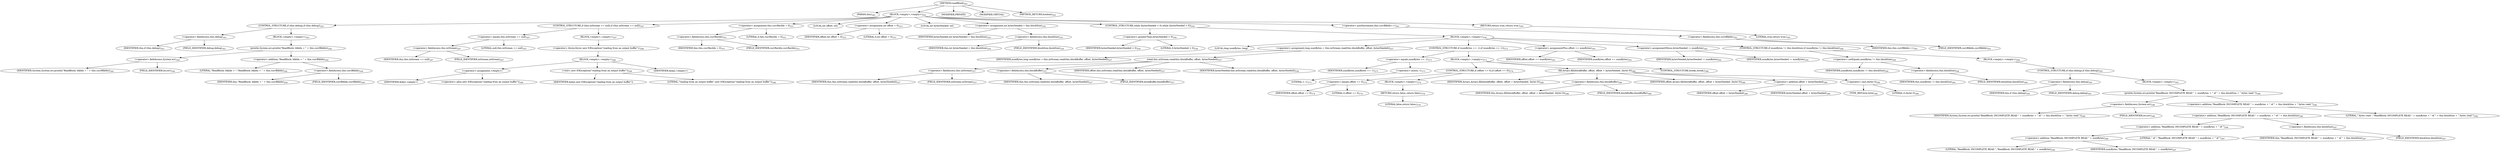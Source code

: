 digraph "readBlock" {  
"520" [label = <(METHOD,readBlock)<SUB>242</SUB>> ]
"66" [label = <(PARAM,this)<SUB>242</SUB>> ]
"521" [label = <(BLOCK,&lt;empty&gt;,&lt;empty&gt;)<SUB>242</SUB>> ]
"522" [label = <(CONTROL_STRUCTURE,if (this.debug),if (this.debug))<SUB>243</SUB>> ]
"523" [label = <(&lt;operator&gt;.fieldAccess,this.debug)<SUB>243</SUB>> ]
"65" [label = <(IDENTIFIER,this,if (this.debug))<SUB>243</SUB>> ]
"524" [label = <(FIELD_IDENTIFIER,debug,debug)<SUB>243</SUB>> ]
"525" [label = <(BLOCK,&lt;empty&gt;,&lt;empty&gt;)<SUB>243</SUB>> ]
"526" [label = <(println,System.err.println(&quot;ReadBlock: blkIdx = &quot; + this.currBlkIdx))<SUB>244</SUB>> ]
"527" [label = <(&lt;operator&gt;.fieldAccess,System.err)<SUB>244</SUB>> ]
"528" [label = <(IDENTIFIER,System,System.err.println(&quot;ReadBlock: blkIdx = &quot; + this.currBlkIdx))<SUB>244</SUB>> ]
"529" [label = <(FIELD_IDENTIFIER,err,err)<SUB>244</SUB>> ]
"530" [label = <(&lt;operator&gt;.addition,&quot;ReadBlock: blkIdx = &quot; + this.currBlkIdx)<SUB>244</SUB>> ]
"531" [label = <(LITERAL,&quot;ReadBlock: blkIdx = &quot;,&quot;ReadBlock: blkIdx = &quot; + this.currBlkIdx)<SUB>244</SUB>> ]
"532" [label = <(&lt;operator&gt;.fieldAccess,this.currBlkIdx)<SUB>244</SUB>> ]
"67" [label = <(IDENTIFIER,this,&quot;ReadBlock: blkIdx = &quot; + this.currBlkIdx)<SUB>244</SUB>> ]
"533" [label = <(FIELD_IDENTIFIER,currBlkIdx,currBlkIdx)<SUB>244</SUB>> ]
"534" [label = <(CONTROL_STRUCTURE,if (this.inStream == null),if (this.inStream == null))<SUB>247</SUB>> ]
"535" [label = <(&lt;operator&gt;.equals,this.inStream == null)<SUB>247</SUB>> ]
"536" [label = <(&lt;operator&gt;.fieldAccess,this.inStream)<SUB>247</SUB>> ]
"68" [label = <(IDENTIFIER,this,this.inStream == null)<SUB>247</SUB>> ]
"537" [label = <(FIELD_IDENTIFIER,inStream,inStream)<SUB>247</SUB>> ]
"538" [label = <(LITERAL,null,this.inStream == null)<SUB>247</SUB>> ]
"539" [label = <(BLOCK,&lt;empty&gt;,&lt;empty&gt;)<SUB>247</SUB>> ]
"540" [label = <(&lt;operator&gt;.throw,throw new IOException(&quot;reading from an output buffer&quot;);)<SUB>248</SUB>> ]
"541" [label = <(BLOCK,&lt;empty&gt;,&lt;empty&gt;)<SUB>248</SUB>> ]
"542" [label = <(&lt;operator&gt;.assignment,&lt;empty&gt;)> ]
"543" [label = <(IDENTIFIER,$obj2,&lt;empty&gt;)> ]
"544" [label = <(&lt;operator&gt;.alloc,new IOException(&quot;reading from an output buffer&quot;))<SUB>248</SUB>> ]
"545" [label = <(&lt;init&gt;,new IOException(&quot;reading from an output buffer&quot;))<SUB>248</SUB>> ]
"546" [label = <(IDENTIFIER,$obj2,new IOException(&quot;reading from an output buffer&quot;))> ]
"547" [label = <(LITERAL,&quot;reading from an output buffer&quot;,new IOException(&quot;reading from an output buffer&quot;))<SUB>248</SUB>> ]
"548" [label = <(IDENTIFIER,$obj2,&lt;empty&gt;)> ]
"549" [label = <(&lt;operator&gt;.assignment,this.currRecIdx = 0)<SUB>251</SUB>> ]
"550" [label = <(&lt;operator&gt;.fieldAccess,this.currRecIdx)<SUB>251</SUB>> ]
"69" [label = <(IDENTIFIER,this,this.currRecIdx = 0)<SUB>251</SUB>> ]
"551" [label = <(FIELD_IDENTIFIER,currRecIdx,currRecIdx)<SUB>251</SUB>> ]
"552" [label = <(LITERAL,0,this.currRecIdx = 0)<SUB>251</SUB>> ]
"553" [label = <(LOCAL,int offset: int)> ]
"554" [label = <(&lt;operator&gt;.assignment,int offset = 0)<SUB>253</SUB>> ]
"555" [label = <(IDENTIFIER,offset,int offset = 0)<SUB>253</SUB>> ]
"556" [label = <(LITERAL,0,int offset = 0)<SUB>253</SUB>> ]
"557" [label = <(LOCAL,int bytesNeeded: int)> ]
"558" [label = <(&lt;operator&gt;.assignment,int bytesNeeded = this.blockSize)<SUB>254</SUB>> ]
"559" [label = <(IDENTIFIER,bytesNeeded,int bytesNeeded = this.blockSize)<SUB>254</SUB>> ]
"560" [label = <(&lt;operator&gt;.fieldAccess,this.blockSize)<SUB>254</SUB>> ]
"70" [label = <(IDENTIFIER,this,int bytesNeeded = this.blockSize)<SUB>254</SUB>> ]
"561" [label = <(FIELD_IDENTIFIER,blockSize,blockSize)<SUB>254</SUB>> ]
"562" [label = <(CONTROL_STRUCTURE,while (bytesNeeded &gt; 0),while (bytesNeeded &gt; 0))<SUB>256</SUB>> ]
"563" [label = <(&lt;operator&gt;.greaterThan,bytesNeeded &gt; 0)<SUB>256</SUB>> ]
"564" [label = <(IDENTIFIER,bytesNeeded,bytesNeeded &gt; 0)<SUB>256</SUB>> ]
"565" [label = <(LITERAL,0,bytesNeeded &gt; 0)<SUB>256</SUB>> ]
"566" [label = <(BLOCK,&lt;empty&gt;,&lt;empty&gt;)<SUB>256</SUB>> ]
"567" [label = <(LOCAL,long numBytes: long)> ]
"568" [label = <(&lt;operator&gt;.assignment,long numBytes = this.inStream.read(this.blockBuffer, offset, bytesNeeded))<SUB>257</SUB>> ]
"569" [label = <(IDENTIFIER,numBytes,long numBytes = this.inStream.read(this.blockBuffer, offset, bytesNeeded))<SUB>257</SUB>> ]
"570" [label = <(read,this.inStream.read(this.blockBuffer, offset, bytesNeeded))<SUB>257</SUB>> ]
"571" [label = <(&lt;operator&gt;.fieldAccess,this.inStream)<SUB>257</SUB>> ]
"72" [label = <(IDENTIFIER,this,this.inStream.read(this.blockBuffer, offset, bytesNeeded))<SUB>257</SUB>> ]
"572" [label = <(FIELD_IDENTIFIER,inStream,inStream)<SUB>257</SUB>> ]
"573" [label = <(&lt;operator&gt;.fieldAccess,this.blockBuffer)<SUB>257</SUB>> ]
"71" [label = <(IDENTIFIER,this,this.inStream.read(this.blockBuffer, offset, bytesNeeded))<SUB>257</SUB>> ]
"574" [label = <(FIELD_IDENTIFIER,blockBuffer,blockBuffer)<SUB>257</SUB>> ]
"575" [label = <(IDENTIFIER,offset,this.inStream.read(this.blockBuffer, offset, bytesNeeded))<SUB>257</SUB>> ]
"576" [label = <(IDENTIFIER,bytesNeeded,this.inStream.read(this.blockBuffer, offset, bytesNeeded))<SUB>258</SUB>> ]
"577" [label = <(CONTROL_STRUCTURE,if (numBytes == -1),if (numBytes == -1))<SUB>273</SUB>> ]
"578" [label = <(&lt;operator&gt;.equals,numBytes == -1)<SUB>273</SUB>> ]
"579" [label = <(IDENTIFIER,numBytes,numBytes == -1)<SUB>273</SUB>> ]
"580" [label = <(&lt;operator&gt;.minus,-1)<SUB>273</SUB>> ]
"581" [label = <(LITERAL,1,-1)<SUB>273</SUB>> ]
"582" [label = <(BLOCK,&lt;empty&gt;,&lt;empty&gt;)<SUB>273</SUB>> ]
"583" [label = <(CONTROL_STRUCTURE,if (offset == 0),if (offset == 0))<SUB>274</SUB>> ]
"584" [label = <(&lt;operator&gt;.equals,offset == 0)<SUB>274</SUB>> ]
"585" [label = <(IDENTIFIER,offset,offset == 0)<SUB>274</SUB>> ]
"586" [label = <(LITERAL,0,offset == 0)<SUB>274</SUB>> ]
"587" [label = <(BLOCK,&lt;empty&gt;,&lt;empty&gt;)<SUB>274</SUB>> ]
"588" [label = <(RETURN,return false;,return false;)<SUB>278</SUB>> ]
"589" [label = <(LITERAL,false,return false;)<SUB>278</SUB>> ]
"590" [label = <(fill,Arrays.fill(blockBuffer, offset, offset + bytesNeeded, (byte) 0))<SUB>286</SUB>> ]
"591" [label = <(IDENTIFIER,Arrays,Arrays.fill(blockBuffer, offset, offset + bytesNeeded, (byte) 0))<SUB>286</SUB>> ]
"592" [label = <(&lt;operator&gt;.fieldAccess,this.blockBuffer)<SUB>286</SUB>> ]
"593" [label = <(IDENTIFIER,this,Arrays.fill(blockBuffer, offset, offset + bytesNeeded, (byte) 0))<SUB>286</SUB>> ]
"594" [label = <(FIELD_IDENTIFIER,blockBuffer,blockBuffer)<SUB>286</SUB>> ]
"595" [label = <(IDENTIFIER,offset,Arrays.fill(blockBuffer, offset, offset + bytesNeeded, (byte) 0))<SUB>286</SUB>> ]
"596" [label = <(&lt;operator&gt;.addition,offset + bytesNeeded)<SUB>286</SUB>> ]
"597" [label = <(IDENTIFIER,offset,offset + bytesNeeded)<SUB>286</SUB>> ]
"598" [label = <(IDENTIFIER,bytesNeeded,offset + bytesNeeded)<SUB>286</SUB>> ]
"599" [label = <(&lt;operator&gt;.cast,(byte) 0)<SUB>286</SUB>> ]
"600" [label = <(TYPE_REF,byte,byte)<SUB>286</SUB>> ]
"601" [label = <(LITERAL,0,(byte) 0)<SUB>286</SUB>> ]
"602" [label = <(CONTROL_STRUCTURE,break;,break;)<SUB>288</SUB>> ]
"603" [label = <(&lt;operator&gt;.assignmentPlus,offset += numBytes)<SUB>291</SUB>> ]
"604" [label = <(IDENTIFIER,offset,offset += numBytes)<SUB>291</SUB>> ]
"605" [label = <(IDENTIFIER,numBytes,offset += numBytes)<SUB>291</SUB>> ]
"606" [label = <(&lt;operator&gt;.assignmentMinus,bytesNeeded -= numBytes)<SUB>292</SUB>> ]
"607" [label = <(IDENTIFIER,bytesNeeded,bytesNeeded -= numBytes)<SUB>292</SUB>> ]
"608" [label = <(IDENTIFIER,numBytes,bytesNeeded -= numBytes)<SUB>292</SUB>> ]
"609" [label = <(CONTROL_STRUCTURE,if (numBytes != this.blockSize),if (numBytes != this.blockSize))<SUB>294</SUB>> ]
"610" [label = <(&lt;operator&gt;.notEquals,numBytes != this.blockSize)<SUB>294</SUB>> ]
"611" [label = <(IDENTIFIER,numBytes,numBytes != this.blockSize)<SUB>294</SUB>> ]
"612" [label = <(&lt;operator&gt;.fieldAccess,this.blockSize)<SUB>294</SUB>> ]
"73" [label = <(IDENTIFIER,this,numBytes != this.blockSize)<SUB>294</SUB>> ]
"613" [label = <(FIELD_IDENTIFIER,blockSize,blockSize)<SUB>294</SUB>> ]
"614" [label = <(BLOCK,&lt;empty&gt;,&lt;empty&gt;)<SUB>294</SUB>> ]
"615" [label = <(CONTROL_STRUCTURE,if (this.debug),if (this.debug))<SUB>295</SUB>> ]
"616" [label = <(&lt;operator&gt;.fieldAccess,this.debug)<SUB>295</SUB>> ]
"74" [label = <(IDENTIFIER,this,if (this.debug))<SUB>295</SUB>> ]
"617" [label = <(FIELD_IDENTIFIER,debug,debug)<SUB>295</SUB>> ]
"618" [label = <(BLOCK,&lt;empty&gt;,&lt;empty&gt;)<SUB>295</SUB>> ]
"619" [label = <(println,System.err.println(&quot;ReadBlock: INCOMPLETE READ &quot; + numBytes + &quot; of &quot; + this.blockSize + &quot; bytes read.&quot;))<SUB>296</SUB>> ]
"620" [label = <(&lt;operator&gt;.fieldAccess,System.err)<SUB>296</SUB>> ]
"621" [label = <(IDENTIFIER,System,System.err.println(&quot;ReadBlock: INCOMPLETE READ &quot; + numBytes + &quot; of &quot; + this.blockSize + &quot; bytes read.&quot;))<SUB>296</SUB>> ]
"622" [label = <(FIELD_IDENTIFIER,err,err)<SUB>296</SUB>> ]
"623" [label = <(&lt;operator&gt;.addition,&quot;ReadBlock: INCOMPLETE READ &quot; + numBytes + &quot; of &quot; + this.blockSize + &quot; bytes read.&quot;)<SUB>296</SUB>> ]
"624" [label = <(&lt;operator&gt;.addition,&quot;ReadBlock: INCOMPLETE READ &quot; + numBytes + &quot; of &quot; + this.blockSize)<SUB>296</SUB>> ]
"625" [label = <(&lt;operator&gt;.addition,&quot;ReadBlock: INCOMPLETE READ &quot; + numBytes + &quot; of &quot;)<SUB>296</SUB>> ]
"626" [label = <(&lt;operator&gt;.addition,&quot;ReadBlock: INCOMPLETE READ &quot; + numBytes)<SUB>296</SUB>> ]
"627" [label = <(LITERAL,&quot;ReadBlock: INCOMPLETE READ &quot;,&quot;ReadBlock: INCOMPLETE READ &quot; + numBytes)<SUB>296</SUB>> ]
"628" [label = <(IDENTIFIER,numBytes,&quot;ReadBlock: INCOMPLETE READ &quot; + numBytes)<SUB>297</SUB>> ]
"629" [label = <(LITERAL,&quot; of &quot;,&quot;ReadBlock: INCOMPLETE READ &quot; + numBytes + &quot; of &quot;)<SUB>297</SUB>> ]
"630" [label = <(&lt;operator&gt;.fieldAccess,this.blockSize)<SUB>297</SUB>> ]
"75" [label = <(IDENTIFIER,this,&quot;ReadBlock: INCOMPLETE READ &quot; + numBytes + &quot; of &quot; + this.blockSize)<SUB>297</SUB>> ]
"631" [label = <(FIELD_IDENTIFIER,blockSize,blockSize)<SUB>297</SUB>> ]
"632" [label = <(LITERAL,&quot; bytes read.&quot;,&quot;ReadBlock: INCOMPLETE READ &quot; + numBytes + &quot; of &quot; + this.blockSize + &quot; bytes read.&quot;)<SUB>298</SUB>> ]
"633" [label = <(&lt;operator&gt;.postIncrement,this.currBlkIdx++)<SUB>303</SUB>> ]
"634" [label = <(&lt;operator&gt;.fieldAccess,this.currBlkIdx)<SUB>303</SUB>> ]
"76" [label = <(IDENTIFIER,this,this.currBlkIdx++)<SUB>303</SUB>> ]
"635" [label = <(FIELD_IDENTIFIER,currBlkIdx,currBlkIdx)<SUB>303</SUB>> ]
"636" [label = <(RETURN,return true;,return true;)<SUB>305</SUB>> ]
"637" [label = <(LITERAL,true,return true;)<SUB>305</SUB>> ]
"638" [label = <(MODIFIER,PRIVATE)> ]
"639" [label = <(MODIFIER,VIRTUAL)> ]
"640" [label = <(METHOD_RETURN,boolean)<SUB>242</SUB>> ]
  "520" -> "66" 
  "520" -> "521" 
  "520" -> "638" 
  "520" -> "639" 
  "520" -> "640" 
  "521" -> "522" 
  "521" -> "534" 
  "521" -> "549" 
  "521" -> "553" 
  "521" -> "554" 
  "521" -> "557" 
  "521" -> "558" 
  "521" -> "562" 
  "521" -> "633" 
  "521" -> "636" 
  "522" -> "523" 
  "522" -> "525" 
  "523" -> "65" 
  "523" -> "524" 
  "525" -> "526" 
  "526" -> "527" 
  "526" -> "530" 
  "527" -> "528" 
  "527" -> "529" 
  "530" -> "531" 
  "530" -> "532" 
  "532" -> "67" 
  "532" -> "533" 
  "534" -> "535" 
  "534" -> "539" 
  "535" -> "536" 
  "535" -> "538" 
  "536" -> "68" 
  "536" -> "537" 
  "539" -> "540" 
  "540" -> "541" 
  "541" -> "542" 
  "541" -> "545" 
  "541" -> "548" 
  "542" -> "543" 
  "542" -> "544" 
  "545" -> "546" 
  "545" -> "547" 
  "549" -> "550" 
  "549" -> "552" 
  "550" -> "69" 
  "550" -> "551" 
  "554" -> "555" 
  "554" -> "556" 
  "558" -> "559" 
  "558" -> "560" 
  "560" -> "70" 
  "560" -> "561" 
  "562" -> "563" 
  "562" -> "566" 
  "563" -> "564" 
  "563" -> "565" 
  "566" -> "567" 
  "566" -> "568" 
  "566" -> "577" 
  "566" -> "603" 
  "566" -> "606" 
  "566" -> "609" 
  "568" -> "569" 
  "568" -> "570" 
  "570" -> "571" 
  "570" -> "573" 
  "570" -> "575" 
  "570" -> "576" 
  "571" -> "72" 
  "571" -> "572" 
  "573" -> "71" 
  "573" -> "574" 
  "577" -> "578" 
  "577" -> "582" 
  "578" -> "579" 
  "578" -> "580" 
  "580" -> "581" 
  "582" -> "583" 
  "582" -> "590" 
  "582" -> "602" 
  "583" -> "584" 
  "583" -> "587" 
  "584" -> "585" 
  "584" -> "586" 
  "587" -> "588" 
  "588" -> "589" 
  "590" -> "591" 
  "590" -> "592" 
  "590" -> "595" 
  "590" -> "596" 
  "590" -> "599" 
  "592" -> "593" 
  "592" -> "594" 
  "596" -> "597" 
  "596" -> "598" 
  "599" -> "600" 
  "599" -> "601" 
  "603" -> "604" 
  "603" -> "605" 
  "606" -> "607" 
  "606" -> "608" 
  "609" -> "610" 
  "609" -> "614" 
  "610" -> "611" 
  "610" -> "612" 
  "612" -> "73" 
  "612" -> "613" 
  "614" -> "615" 
  "615" -> "616" 
  "615" -> "618" 
  "616" -> "74" 
  "616" -> "617" 
  "618" -> "619" 
  "619" -> "620" 
  "619" -> "623" 
  "620" -> "621" 
  "620" -> "622" 
  "623" -> "624" 
  "623" -> "632" 
  "624" -> "625" 
  "624" -> "630" 
  "625" -> "626" 
  "625" -> "629" 
  "626" -> "627" 
  "626" -> "628" 
  "630" -> "75" 
  "630" -> "631" 
  "633" -> "634" 
  "634" -> "76" 
  "634" -> "635" 
  "636" -> "637" 
}
